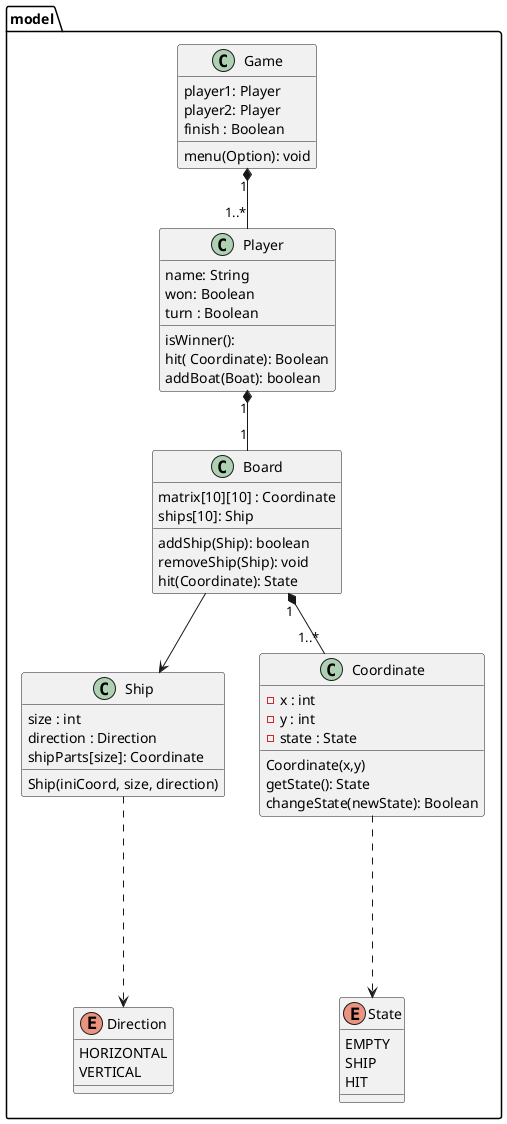 @startuml

class model.Game{
player1: Player
player2: Player
finish : Boolean

menu(Option): void
}

class model.Player{
name: String
won: Boolean
turn : Boolean

isWinner():
hit( Coordinate): Boolean
addBoat(Boat): boolean
}

class model.Board{
matrix[10][10] : Coordinate
ships[10]: Ship
addShip(Ship): boolean
removeShip(Ship): void
hit(Coordinate): State
}

class model.Ship{

size : int
direction : Direction
shipParts[size]: Coordinate

Ship(iniCoord, size, direction)

}

class model.Coordinate{
- x : int
- y : int
- state : State

Coordinate(x,y)
getState(): State
changeState(newState): Boolean

}

enum model.State{
   EMPTY
   SHIP
   HIT

}

enum model.Direction{
   HORIZONTAL
   VERTICAL
}

model.Game "1" *-- "1..*" model.Player
model.Player "1" *-- "1" model.Board
model.Board "1" *-- "1..*" model.Coordinate
model.Board --> model.Ship

model.Ship -..-> model.Direction
model.Coordinate -..-> model.State

@enduml